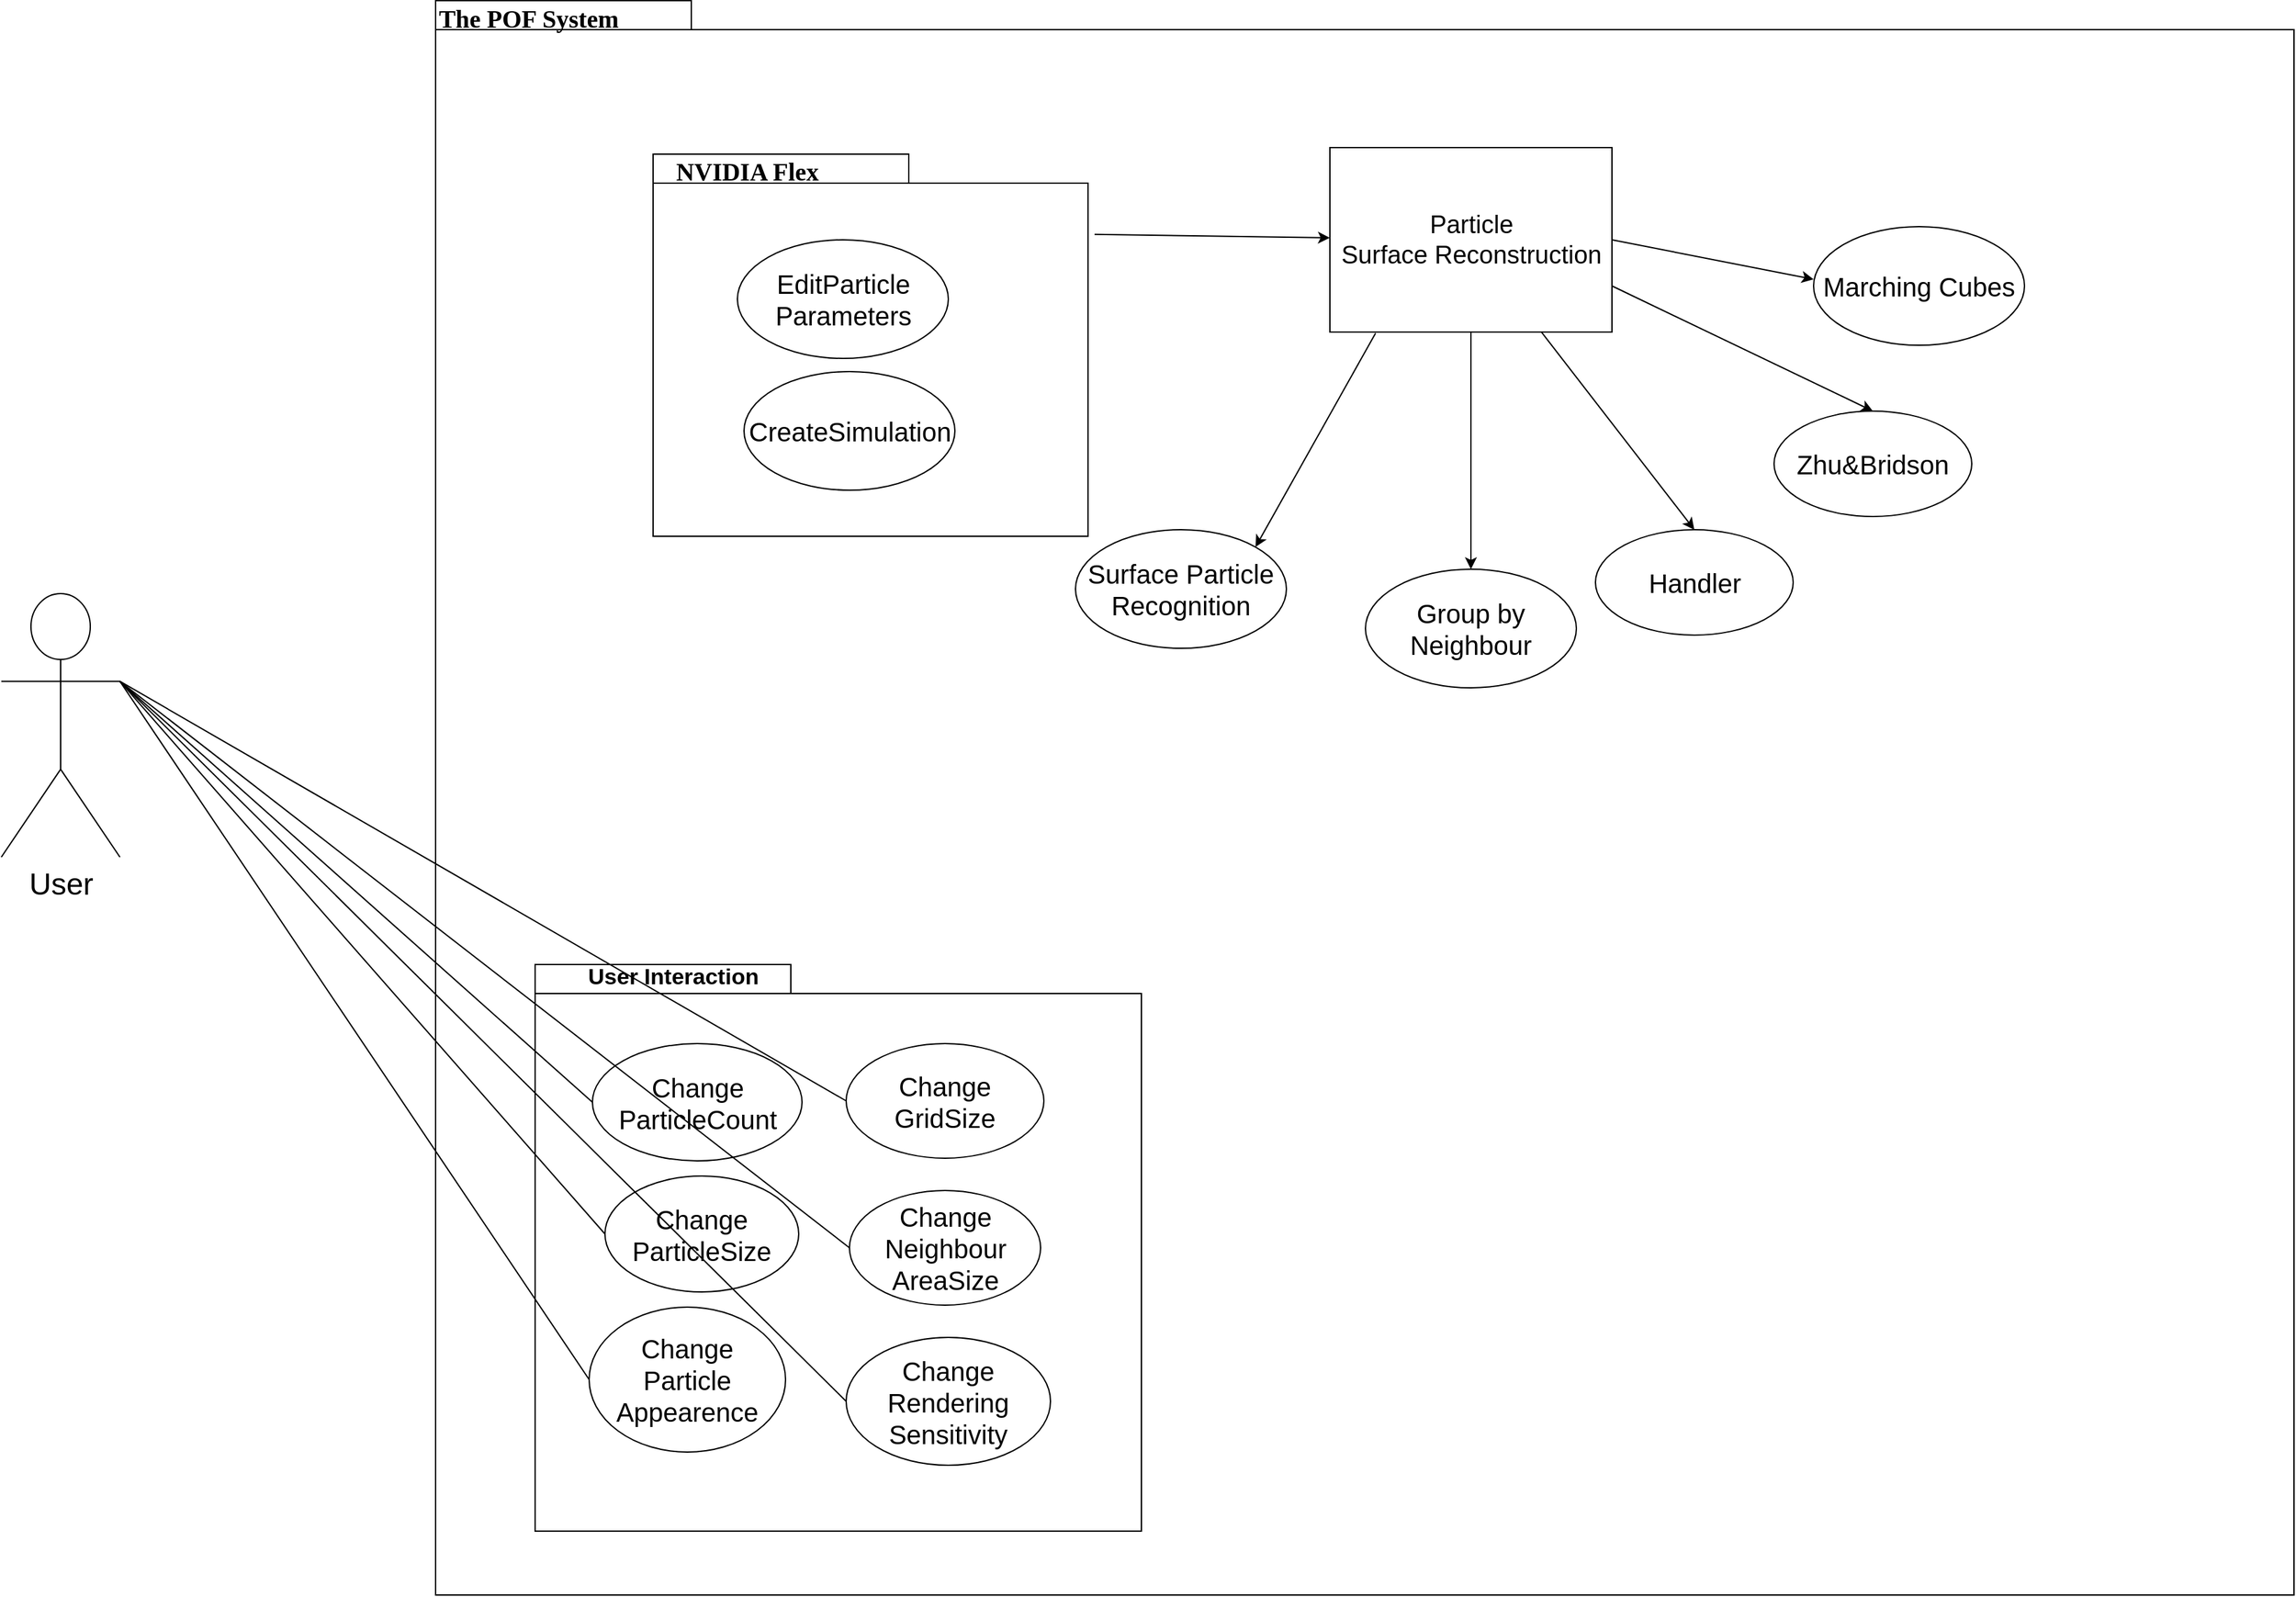 <mxfile version="12.3.3" type="device" pages="1"><diagram name="Page-1" id="b5b7bab2-c9e2-2cf4-8b2a-24fd1a2a6d21"><mxGraphModel dx="3671" dy="2693" grid="1" gridSize="10" guides="1" tooltips="1" connect="1" arrows="1" fold="1" page="1" pageScale="1" pageWidth="827" pageHeight="1169" background="#ffffff" math="0" shadow="0"><root><mxCell id="0"/><mxCell id="1" parent="0"/><mxCell id="6e0c8c40b5770093-72" value="" style="shape=folder;fontStyle=1;spacingTop=10;tabWidth=194;tabHeight=22;tabPosition=left;html=1;rounded=0;shadow=0;comic=0;labelBackgroundColor=none;strokeWidth=1;fillColor=none;fontFamily=Verdana;fontSize=10;align=center;" parent="1" vertex="1"><mxGeometry x="284.5" y="-21.5" width="1410" height="1210" as="geometry"/></mxCell><mxCell id="6e0c8c40b5770093-73" value="&lt;b style=&quot;font-size: 19px;&quot;&gt;&lt;font face=&quot;Times New Roman&quot; style=&quot;font-size: 19px;&quot;&gt;The POF System&lt;/font&gt;&lt;/b&gt;" style="text;html=1;align=left;verticalAlign=top;spacingTop=-4;fontSize=19;fontFamily=Verdana" parent="1" vertex="1"><mxGeometry x="284.5" y="-21.5" width="151" height="20" as="geometry"/></mxCell><mxCell id="jgMHjjnBwFT09NWy8fpY-1" value="User&lt;br style=&quot;font-size: 23px;&quot;&gt;" style="shape=umlActor;verticalLabelPosition=bottom;labelBackgroundColor=#ffffff;verticalAlign=top;html=1;outlineConnect=0;fontSize=23;fontStyle=0" parent="1" vertex="1"><mxGeometry x="-45" y="428.5" width="90" height="200" as="geometry"/></mxCell><mxCell id="jgMHjjnBwFT09NWy8fpY-7" value="" style="endArrow=classic;html=1;exitX=1.015;exitY=0.21;exitDx=0;exitDy=0;exitPerimeter=0;" parent="1" target="jgMHjjnBwFT09NWy8fpY-8" edge="1" source="CQ76df6gk2gC8w-_Gech-11"><mxGeometry width="50" height="50" relative="1" as="geometry"><mxPoint x="596" y="222" as="sourcePoint"/><mxPoint x="860" y="580" as="targetPoint"/></mxGeometry></mxCell><mxCell id="jgMHjjnBwFT09NWy8fpY-8" value="&lt;font style=&quot;font-size: 19px&quot;&gt;Particle&lt;br&gt;Surface Reconstruction&lt;/font&gt;" style="html=1;" parent="1" vertex="1"><mxGeometry x="963" y="90" width="214" height="140" as="geometry"/></mxCell><mxCell id="jgMHjjnBwFT09NWy8fpY-9" value="" style="endArrow=classic;html=1;entryX=0.5;entryY=0;entryDx=0;entryDy=0;exitX=1;exitY=0.75;exitDx=0;exitDy=0;" parent="1" target="jgMHjjnBwFT09NWy8fpY-11" edge="1" source="jgMHjjnBwFT09NWy8fpY-8"><mxGeometry width="50" height="50" relative="1" as="geometry"><mxPoint x="980" y="250" as="sourcePoint"/><mxPoint x="1005.5" y="454" as="targetPoint"/></mxGeometry></mxCell><mxCell id="jgMHjjnBwFT09NWy8fpY-11" value="&lt;font style=&quot;font-size: 20px&quot;&gt;Zhu&amp;amp;Bridson&lt;/font&gt;" style="ellipse;whiteSpace=wrap;html=1;" parent="1" vertex="1"><mxGeometry x="1300" y="290" width="150" height="80" as="geometry"/></mxCell><mxCell id="jgMHjjnBwFT09NWy8fpY-12" value="&lt;font style=&quot;font-size: 20px&quot;&gt;Handler&lt;/font&gt;" style="ellipse;whiteSpace=wrap;html=1;" parent="1" vertex="1"><mxGeometry x="1164.5" y="380" width="150" height="80" as="geometry"/></mxCell><mxCell id="jgMHjjnBwFT09NWy8fpY-13" value="&lt;font style=&quot;font-size: 20px&quot;&gt;Surface Particle Recognition&lt;/font&gt;" style="ellipse;whiteSpace=wrap;html=1;" parent="1" vertex="1"><mxGeometry x="770" y="380" width="160" height="90" as="geometry"/></mxCell><mxCell id="jgMHjjnBwFT09NWy8fpY-14" value="&lt;span style=&quot;font-size: 20px&quot;&gt;Marching Cubes&lt;/span&gt;" style="ellipse;whiteSpace=wrap;html=1;" parent="1" vertex="1"><mxGeometry x="1330" y="150" width="160" height="90" as="geometry"/></mxCell><mxCell id="jgMHjjnBwFT09NWy8fpY-15" value="" style="endArrow=classic;html=1;exitX=1;exitY=0.5;exitDx=0;exitDy=0;entryX=0;entryY=0.444;entryDx=0;entryDy=0;entryPerimeter=0;" parent="1" source="jgMHjjnBwFT09NWy8fpY-8" edge="1" target="jgMHjjnBwFT09NWy8fpY-14"><mxGeometry width="50" height="50" relative="1" as="geometry"><mxPoint x="1130.0" y="179.5" as="sourcePoint"/><mxPoint x="1181" y="380" as="targetPoint"/></mxGeometry></mxCell><mxCell id="jgMHjjnBwFT09NWy8fpY-16" value="" style="endArrow=classic;html=1;exitX=0.75;exitY=1;exitDx=0;exitDy=0;entryX=0.5;entryY=0;entryDx=0;entryDy=0;" parent="1" source="jgMHjjnBwFT09NWy8fpY-8" target="jgMHjjnBwFT09NWy8fpY-12" edge="1"><mxGeometry width="50" height="50" relative="1" as="geometry"><mxPoint x="876.0" y="299" as="sourcePoint"/><mxPoint x="927" y="499.5" as="targetPoint"/></mxGeometry></mxCell><mxCell id="jgMHjjnBwFT09NWy8fpY-17" value="" style="endArrow=classic;html=1;exitX=0.162;exitY=1.006;exitDx=0;exitDy=0;entryX=1;entryY=0;entryDx=0;entryDy=0;exitPerimeter=0;" parent="1" source="jgMHjjnBwFT09NWy8fpY-8" target="jgMHjjnBwFT09NWy8fpY-13" edge="1"><mxGeometry width="50" height="50" relative="1" as="geometry"><mxPoint x="639.5" y="299" as="sourcePoint"/><mxPoint x="690.5" y="499.5" as="targetPoint"/></mxGeometry></mxCell><mxCell id="jgMHjjnBwFT09NWy8fpY-19" value="&lt;font style=&quot;font-size: 20px&quot;&gt;Group by Neighbour&lt;/font&gt;" style="ellipse;whiteSpace=wrap;html=1;" parent="1" vertex="1"><mxGeometry x="990" y="410" width="160" height="90" as="geometry"/></mxCell><mxCell id="jgMHjjnBwFT09NWy8fpY-20" value="" style="endArrow=classic;html=1;exitX=0.5;exitY=1;exitDx=0;exitDy=0;" parent="1" target="jgMHjjnBwFT09NWy8fpY-19" edge="1" source="jgMHjjnBwFT09NWy8fpY-8"><mxGeometry width="50" height="50" relative="1" as="geometry"><mxPoint x="838" y="314.5" as="sourcePoint"/><mxPoint x="842.5" y="600" as="targetPoint"/></mxGeometry></mxCell><mxCell id="CQ76df6gk2gC8w-_Gech-1" value="" style="shape=folder;fontStyle=1;spacingTop=10;tabWidth=194;tabHeight=22;tabPosition=left;html=1;rounded=0;shadow=0;comic=0;labelBackgroundColor=none;strokeWidth=1;fillColor=none;fontFamily=Verdana;fontSize=10;align=center;" vertex="1" parent="1"><mxGeometry x="360" y="710" width="460" height="430" as="geometry"/></mxCell><mxCell id="CQ76df6gk2gC8w-_Gech-3" value="&lt;b style=&quot;font-size: 17px;&quot;&gt;User Interaction&lt;/b&gt;" style="text;html=1;strokeColor=none;fillColor=none;align=center;verticalAlign=middle;whiteSpace=wrap;rounded=0;fontSize=17;" vertex="1" parent="1"><mxGeometry x="380" y="710" width="170" height="20" as="geometry"/></mxCell><mxCell id="CQ76df6gk2gC8w-_Gech-4" value="&lt;font style=&quot;font-size: 20px&quot;&gt;Change&lt;br&gt;ParticleCount&lt;/font&gt;" style="ellipse;whiteSpace=wrap;html=1;" vertex="1" parent="1"><mxGeometry x="403.5" y="770" width="159" height="89" as="geometry"/></mxCell><mxCell id="CQ76df6gk2gC8w-_Gech-5" value="&lt;font style=&quot;font-size: 20px&quot;&gt;Change&lt;br&gt;ParticleSize&lt;/font&gt;" style="ellipse;whiteSpace=wrap;html=1;" vertex="1" parent="1"><mxGeometry x="413" y="870.5" width="147" height="88" as="geometry"/></mxCell><mxCell id="CQ76df6gk2gC8w-_Gech-6" value="&lt;font style=&quot;font-size: 20px&quot;&gt;Change&lt;br&gt;Particle&lt;br&gt;Appearence&lt;/font&gt;" style="ellipse;whiteSpace=wrap;html=1;" vertex="1" parent="1"><mxGeometry x="401" y="970" width="149" height="110" as="geometry"/></mxCell><mxCell id="CQ76df6gk2gC8w-_Gech-7" value="&lt;font style=&quot;font-size: 20px&quot;&gt;Change&lt;br&gt;GridSize&lt;br&gt;&lt;/font&gt;" style="ellipse;whiteSpace=wrap;html=1;" vertex="1" parent="1"><mxGeometry x="596" y="770" width="150" height="87" as="geometry"/></mxCell><mxCell id="CQ76df6gk2gC8w-_Gech-8" value="&lt;font style=&quot;font-size: 20px&quot;&gt;Change&lt;br&gt;Neighbour&lt;br&gt;AreaSize&lt;br&gt;&lt;/font&gt;" style="ellipse;whiteSpace=wrap;html=1;" vertex="1" parent="1"><mxGeometry x="598.5" y="881.5" width="145" height="87" as="geometry"/></mxCell><mxCell id="CQ76df6gk2gC8w-_Gech-9" value="&lt;font style=&quot;font-size: 20px&quot;&gt;Change&lt;br&gt;Rendering&lt;br&gt;Sensitivity&lt;br&gt;&lt;/font&gt;" style="ellipse;whiteSpace=wrap;html=1;" vertex="1" parent="1"><mxGeometry x="596" y="993" width="155" height="97" as="geometry"/></mxCell><mxCell id="CQ76df6gk2gC8w-_Gech-11" value="" style="shape=folder;fontStyle=1;spacingTop=10;tabWidth=194;tabHeight=22;tabPosition=left;html=1;rounded=0;shadow=0;comic=0;labelBackgroundColor=none;strokeWidth=1;fillColor=none;fontFamily=Verdana;fontSize=10;align=center;" vertex="1" parent="1"><mxGeometry x="449.5" y="95" width="330" height="290" as="geometry"/></mxCell><mxCell id="CQ76df6gk2gC8w-_Gech-12" value="&lt;font style=&quot;font-size: 20px&quot;&gt;CreateSimulation&lt;/font&gt;" style="ellipse;whiteSpace=wrap;html=1;" vertex="1" parent="1"><mxGeometry x="518.5" y="260" width="160" height="90" as="geometry"/></mxCell><mxCell id="CQ76df6gk2gC8w-_Gech-13" value="&lt;font style=&quot;font-size: 20px&quot;&gt;EditParticle&lt;br&gt;Parameters&lt;/font&gt;" style="ellipse;whiteSpace=wrap;html=1;" vertex="1" parent="1"><mxGeometry x="513.5" y="160" width="160" height="90" as="geometry"/></mxCell><mxCell id="CQ76df6gk2gC8w-_Gech-14" value="&lt;b style=&quot;font-size: 19px&quot;&gt;&lt;font face=&quot;Times New Roman&quot; style=&quot;font-size: 19px&quot;&gt;NVIDIA Flex&lt;/font&gt;&lt;/b&gt;" style="text;html=1;align=left;verticalAlign=top;spacingTop=-4;fontSize=19;fontFamily=Verdana" vertex="1" parent="1"><mxGeometry x="465" y="95" width="151" height="20" as="geometry"/></mxCell><mxCell id="CQ76df6gk2gC8w-_Gech-16" value="" style="endArrow=none;html=1;fontSize=19;entryX=0;entryY=0.5;entryDx=0;entryDy=0;exitX=1;exitY=0.333;exitDx=0;exitDy=0;exitPerimeter=0;" edge="1" parent="1" source="jgMHjjnBwFT09NWy8fpY-1" target="CQ76df6gk2gC8w-_Gech-4"><mxGeometry width="50" height="50" relative="1" as="geometry"><mxPoint x="50" y="780" as="sourcePoint"/><mxPoint x="100" y="730" as="targetPoint"/></mxGeometry></mxCell><mxCell id="CQ76df6gk2gC8w-_Gech-17" value="" style="endArrow=none;html=1;fontSize=19;entryX=0;entryY=0.5;entryDx=0;entryDy=0;exitX=1;exitY=0.333;exitDx=0;exitDy=0;exitPerimeter=0;" edge="1" parent="1" source="jgMHjjnBwFT09NWy8fpY-1" target="CQ76df6gk2gC8w-_Gech-5"><mxGeometry width="50" height="50" relative="1" as="geometry"><mxPoint x="-133.5" y="685.167" as="sourcePoint"/><mxPoint x="223.5" y="1020" as="targetPoint"/></mxGeometry></mxCell><mxCell id="CQ76df6gk2gC8w-_Gech-18" value="" style="endArrow=none;html=1;fontSize=19;entryX=0;entryY=0.5;entryDx=0;entryDy=0;exitX=1;exitY=0.333;exitDx=0;exitDy=0;exitPerimeter=0;" edge="1" parent="1" source="jgMHjjnBwFT09NWy8fpY-1" target="CQ76df6gk2gC8w-_Gech-6"><mxGeometry width="50" height="50" relative="1" as="geometry"><mxPoint x="-150" y="715.667" as="sourcePoint"/><mxPoint x="207.0" y="1050.5" as="targetPoint"/></mxGeometry></mxCell><mxCell id="CQ76df6gk2gC8w-_Gech-19" value="" style="endArrow=none;html=1;fontSize=19;entryX=0;entryY=0.5;entryDx=0;entryDy=0;exitX=1;exitY=0.333;exitDx=0;exitDy=0;exitPerimeter=0;" edge="1" parent="1" source="jgMHjjnBwFT09NWy8fpY-1" target="CQ76df6gk2gC8w-_Gech-7"><mxGeometry width="50" height="50" relative="1" as="geometry"><mxPoint x="-270" y="685.167" as="sourcePoint"/><mxPoint x="87.0" y="1020" as="targetPoint"/></mxGeometry></mxCell><mxCell id="CQ76df6gk2gC8w-_Gech-20" value="" style="endArrow=none;html=1;fontSize=19;entryX=0;entryY=0.5;entryDx=0;entryDy=0;exitX=1;exitY=0.333;exitDx=0;exitDy=0;exitPerimeter=0;" edge="1" parent="1" source="jgMHjjnBwFT09NWy8fpY-1" target="CQ76df6gk2gC8w-_Gech-8"><mxGeometry width="50" height="50" relative="1" as="geometry"><mxPoint x="-312" y="725.667" as="sourcePoint"/><mxPoint x="45.0" y="1060.5" as="targetPoint"/></mxGeometry></mxCell><mxCell id="CQ76df6gk2gC8w-_Gech-21" value="" style="endArrow=none;html=1;fontSize=19;entryX=0;entryY=0.5;entryDx=0;entryDy=0;exitX=1;exitY=0.333;exitDx=0;exitDy=0;exitPerimeter=0;" edge="1" parent="1" source="jgMHjjnBwFT09NWy8fpY-1" target="CQ76df6gk2gC8w-_Gech-9"><mxGeometry width="50" height="50" relative="1" as="geometry"><mxPoint x="-230" y="685.167" as="sourcePoint"/><mxPoint x="127.0" y="1020" as="targetPoint"/></mxGeometry></mxCell></root></mxGraphModel></diagram></mxfile>